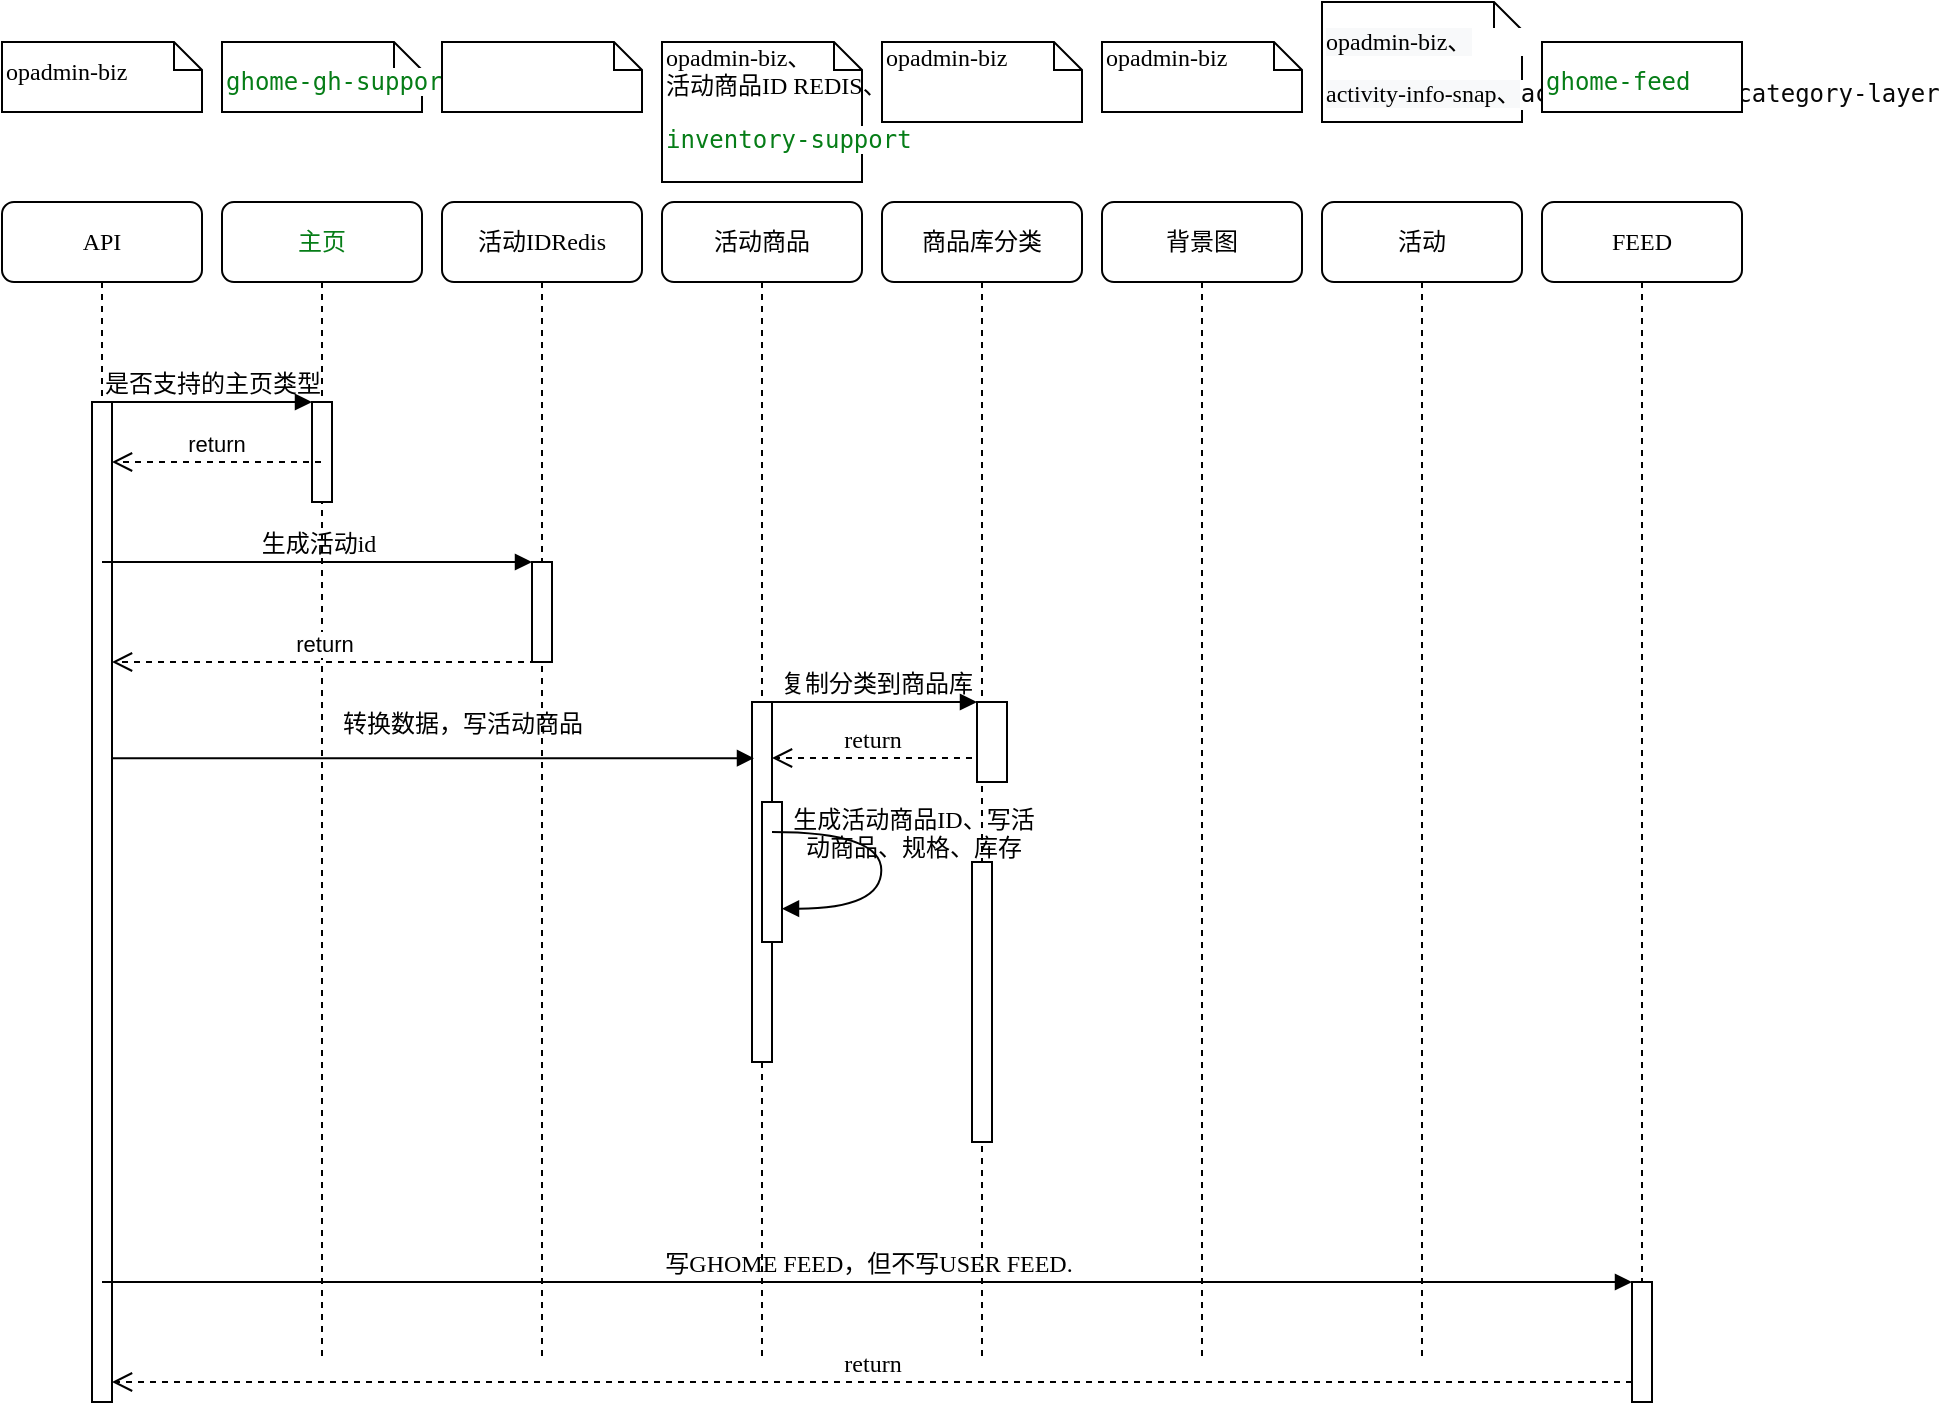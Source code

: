<mxfile version="20.2.8" type="github">
  <diagram name="Page-1" id="13e1069c-82ec-6db2-03f1-153e76fe0fe0">
    <mxGraphModel dx="1422" dy="762" grid="1" gridSize="10" guides="1" tooltips="1" connect="1" arrows="1" fold="1" page="1" pageScale="1" pageWidth="1100" pageHeight="850" background="none" math="0" shadow="0">
      <root>
        <mxCell id="0" />
        <mxCell id="1" parent="0" />
        <mxCell id="7baba1c4bc27f4b0-2" value="&lt;pre style=&quot;background-color:#ffffff;color:#080808;font-family:&#39;JetBrains Mono&#39;,monospace;font-size:9.0pt;&quot;&gt;&lt;span style=&quot;color:#067d17;&quot;&gt;主页&lt;/span&gt;&lt;/pre&gt;" style="shape=umlLifeline;perimeter=lifelinePerimeter;whiteSpace=wrap;html=1;container=1;collapsible=0;recursiveResize=0;outlineConnect=0;rounded=1;shadow=0;comic=0;labelBackgroundColor=none;strokeWidth=1;fontFamily=Verdana;fontSize=12;align=center;" parent="1" vertex="1">
          <mxGeometry x="210" y="110" width="100" height="580" as="geometry" />
        </mxCell>
        <mxCell id="7baba1c4bc27f4b0-10" value="" style="html=1;points=[];perimeter=orthogonalPerimeter;rounded=0;shadow=0;comic=0;labelBackgroundColor=none;strokeWidth=1;fontFamily=Verdana;fontSize=12;align=center;" parent="7baba1c4bc27f4b0-2" vertex="1">
          <mxGeometry x="45" y="100" width="10" height="50" as="geometry" />
        </mxCell>
        <mxCell id="7baba1c4bc27f4b0-3" value="活动IDRedis" style="shape=umlLifeline;perimeter=lifelinePerimeter;whiteSpace=wrap;html=1;container=1;collapsible=0;recursiveResize=0;outlineConnect=0;rounded=1;shadow=0;comic=0;labelBackgroundColor=none;strokeWidth=1;fontFamily=Verdana;fontSize=12;align=center;" parent="1" vertex="1">
          <mxGeometry x="320" y="110" width="100" height="580" as="geometry" />
        </mxCell>
        <mxCell id="7baba1c4bc27f4b0-13" value="" style="html=1;points=[];perimeter=orthogonalPerimeter;rounded=0;shadow=0;comic=0;labelBackgroundColor=none;strokeWidth=1;fontFamily=Verdana;fontSize=12;align=center;" parent="7baba1c4bc27f4b0-3" vertex="1">
          <mxGeometry x="45" y="180" width="10" height="50" as="geometry" />
        </mxCell>
        <mxCell id="7baba1c4bc27f4b0-4" value="商品库分类" style="shape=umlLifeline;perimeter=lifelinePerimeter;whiteSpace=wrap;html=1;container=1;collapsible=0;recursiveResize=0;outlineConnect=0;rounded=1;shadow=0;comic=0;labelBackgroundColor=none;strokeWidth=1;fontFamily=Verdana;fontSize=12;align=center;" parent="1" vertex="1">
          <mxGeometry x="540" y="110" width="100" height="580" as="geometry" />
        </mxCell>
        <mxCell id="7baba1c4bc27f4b0-19" value="" style="html=1;points=[];perimeter=orthogonalPerimeter;rounded=0;shadow=0;comic=0;labelBackgroundColor=none;strokeWidth=1;fontFamily=Verdana;fontSize=12;align=center;" parent="7baba1c4bc27f4b0-4" vertex="1">
          <mxGeometry x="47.5" y="250" width="15" height="40" as="geometry" />
        </mxCell>
        <mxCell id="7baba1c4bc27f4b0-5" value="活动商品" style="shape=umlLifeline;perimeter=lifelinePerimeter;whiteSpace=wrap;html=1;container=1;collapsible=0;recursiveResize=0;outlineConnect=0;rounded=1;shadow=0;comic=0;labelBackgroundColor=none;strokeWidth=1;fontFamily=Verdana;fontSize=12;align=center;" parent="1" vertex="1">
          <mxGeometry x="430" y="110" width="100" height="580" as="geometry" />
        </mxCell>
        <mxCell id="7baba1c4bc27f4b0-16" value="" style="html=1;points=[];perimeter=orthogonalPerimeter;rounded=0;shadow=0;comic=0;labelBackgroundColor=none;strokeWidth=1;fontFamily=Verdana;fontSize=12;align=center;" parent="7baba1c4bc27f4b0-5" vertex="1">
          <mxGeometry x="45" y="250" width="10" height="180" as="geometry" />
        </mxCell>
        <mxCell id="7baba1c4bc27f4b0-34" value="" style="html=1;points=[];perimeter=orthogonalPerimeter;rounded=0;shadow=0;comic=0;labelBackgroundColor=none;strokeWidth=1;fontFamily=Verdana;fontSize=12;align=center;" parent="7baba1c4bc27f4b0-5" vertex="1">
          <mxGeometry x="50" y="300" width="10" height="70" as="geometry" />
        </mxCell>
        <mxCell id="uvjcX-9irBK1Zf8yvH0O-14" value="" style="html=1;verticalAlign=bottom;endArrow=block;labelBackgroundColor=none;fontFamily=Verdana;fontSize=12;elbow=vertical;edgeStyle=orthogonalEdgeStyle;curved=1;entryX=1;entryY=0.286;entryPerimeter=0;exitX=1.038;exitY=0.345;exitPerimeter=0;" edge="1" parent="7baba1c4bc27f4b0-5">
          <mxGeometry relative="1" as="geometry">
            <mxPoint x="55.003" y="315" as="sourcePoint" />
            <mxPoint x="60.003" y="353.333" as="targetPoint" />
            <Array as="points">
              <mxPoint x="109.67" y="315" />
              <mxPoint x="109.67" y="353" />
            </Array>
          </mxGeometry>
        </mxCell>
        <mxCell id="7baba1c4bc27f4b0-6" value="背景图" style="shape=umlLifeline;perimeter=lifelinePerimeter;whiteSpace=wrap;html=1;container=1;collapsible=0;recursiveResize=0;outlineConnect=0;rounded=1;shadow=0;comic=0;labelBackgroundColor=none;strokeWidth=1;fontFamily=Verdana;fontSize=12;align=center;" parent="1" vertex="1">
          <mxGeometry x="650" y="110" width="100" height="580" as="geometry" />
        </mxCell>
        <mxCell id="7baba1c4bc27f4b0-7" value="活动" style="shape=umlLifeline;perimeter=lifelinePerimeter;whiteSpace=wrap;html=1;container=1;collapsible=0;recursiveResize=0;outlineConnect=0;rounded=1;shadow=0;comic=0;labelBackgroundColor=none;strokeWidth=1;fontFamily=Verdana;fontSize=12;align=center;" parent="1" vertex="1">
          <mxGeometry x="760" y="110" width="100" height="580" as="geometry" />
        </mxCell>
        <mxCell id="7baba1c4bc27f4b0-8" value="API" style="shape=umlLifeline;perimeter=lifelinePerimeter;whiteSpace=wrap;html=1;container=1;collapsible=0;recursiveResize=0;outlineConnect=0;rounded=1;shadow=0;comic=0;labelBackgroundColor=none;strokeWidth=1;fontFamily=Verdana;fontSize=12;align=center;" parent="1" vertex="1">
          <mxGeometry x="100" y="110" width="100" height="600" as="geometry" />
        </mxCell>
        <mxCell id="7baba1c4bc27f4b0-9" value="" style="html=1;points=[];perimeter=orthogonalPerimeter;rounded=0;shadow=0;comic=0;labelBackgroundColor=none;strokeWidth=1;fontFamily=Verdana;fontSize=12;align=center;" parent="7baba1c4bc27f4b0-8" vertex="1">
          <mxGeometry x="45" y="100" width="10" height="500" as="geometry" />
        </mxCell>
        <mxCell id="7baba1c4bc27f4b0-20" value="复制分类到商品库" style="html=1;verticalAlign=bottom;endArrow=block;entryX=0;entryY=0;labelBackgroundColor=none;fontFamily=Verdana;fontSize=12;edgeStyle=elbowEdgeStyle;elbow=vertical;" parent="1" source="7baba1c4bc27f4b0-16" target="7baba1c4bc27f4b0-19" edge="1">
          <mxGeometry relative="1" as="geometry">
            <mxPoint x="650" y="230" as="sourcePoint" />
          </mxGeometry>
        </mxCell>
        <mxCell id="7baba1c4bc27f4b0-21" value="return" style="html=1;verticalAlign=bottom;endArrow=open;dashed=1;endSize=8;labelBackgroundColor=none;fontFamily=Verdana;fontSize=12;edgeStyle=elbowEdgeStyle;elbow=vertical;exitX=-0.167;exitY=0.7;exitDx=0;exitDy=0;exitPerimeter=0;" parent="1" source="7baba1c4bc27f4b0-19" target="7baba1c4bc27f4b0-16" edge="1">
          <mxGeometry relative="1" as="geometry">
            <mxPoint x="650" y="306" as="targetPoint" />
          </mxGeometry>
        </mxCell>
        <mxCell id="7baba1c4bc27f4b0-22" value="" style="html=1;points=[];perimeter=orthogonalPerimeter;rounded=0;shadow=0;comic=0;labelBackgroundColor=none;strokeWidth=1;fontFamily=Verdana;fontSize=12;align=center;" parent="1" vertex="1">
          <mxGeometry x="585" y="440" width="10" height="140" as="geometry" />
        </mxCell>
        <mxCell id="7baba1c4bc27f4b0-23" value="转换数据，写活动商品" style="html=1;verticalAlign=bottom;endArrow=block;labelBackgroundColor=none;fontFamily=Verdana;fontSize=12;entryX=0.1;entryY=0.156;entryDx=0;entryDy=0;entryPerimeter=0;" parent="1" source="7baba1c4bc27f4b0-9" target="7baba1c4bc27f4b0-16" edge="1">
          <mxGeometry x="0.09" y="8" relative="1" as="geometry">
            <mxPoint x="510" y="420" as="sourcePoint" />
            <mxPoint as="offset" />
          </mxGeometry>
        </mxCell>
        <mxCell id="7baba1c4bc27f4b0-29" value="写GHOME FEED，但不写USER FEED." style="html=1;verticalAlign=bottom;endArrow=block;entryX=0;entryY=0;labelBackgroundColor=none;fontFamily=Verdana;fontSize=12;edgeStyle=elbowEdgeStyle;elbow=vertical;" parent="1" source="7baba1c4bc27f4b0-8" target="7baba1c4bc27f4b0-28" edge="1">
          <mxGeometry relative="1" as="geometry">
            <mxPoint x="600" y="550" as="sourcePoint" />
          </mxGeometry>
        </mxCell>
        <mxCell id="7baba1c4bc27f4b0-30" value="return" style="html=1;verticalAlign=bottom;endArrow=open;dashed=1;endSize=8;labelBackgroundColor=none;fontFamily=Verdana;fontSize=12;edgeStyle=elbowEdgeStyle;elbow=vertical;" parent="1" source="7baba1c4bc27f4b0-28" target="7baba1c4bc27f4b0-9" edge="1">
          <mxGeometry relative="1" as="geometry">
            <mxPoint x="800" y="626" as="targetPoint" />
            <Array as="points">
              <mxPoint x="500" y="700" />
              <mxPoint x="570" y="600" />
            </Array>
          </mxGeometry>
        </mxCell>
        <mxCell id="7baba1c4bc27f4b0-11" value="是否支持的主页类型" style="html=1;verticalAlign=bottom;endArrow=block;entryX=0;entryY=0;labelBackgroundColor=none;fontFamily=Verdana;fontSize=12;edgeStyle=elbowEdgeStyle;elbow=vertical;" parent="1" source="7baba1c4bc27f4b0-9" target="7baba1c4bc27f4b0-10" edge="1">
          <mxGeometry relative="1" as="geometry">
            <mxPoint x="220" y="190" as="sourcePoint" />
          </mxGeometry>
        </mxCell>
        <mxCell id="7baba1c4bc27f4b0-14" value="生成活动id" style="html=1;verticalAlign=bottom;endArrow=block;entryX=0;entryY=0;labelBackgroundColor=none;fontFamily=Verdana;fontSize=12;edgeStyle=elbowEdgeStyle;elbow=vertical;" parent="1" source="7baba1c4bc27f4b0-8" target="7baba1c4bc27f4b0-13" edge="1">
          <mxGeometry relative="1" as="geometry">
            <mxPoint x="370" y="200" as="sourcePoint" />
          </mxGeometry>
        </mxCell>
        <mxCell id="7baba1c4bc27f4b0-40" value="&lt;span style=&quot;text-align: center;&quot;&gt;opadmin-biz&lt;/span&gt;" style="shape=note;whiteSpace=wrap;html=1;size=14;verticalAlign=middle;align=left;spacingTop=-6;rounded=0;shadow=0;comic=0;labelBackgroundColor=none;strokeWidth=1;fontFamily=Verdana;fontSize=12" parent="1" vertex="1">
          <mxGeometry x="100" y="30" width="100" height="35" as="geometry" />
        </mxCell>
        <mxCell id="7baba1c4bc27f4b0-41" value="&lt;pre style=&quot;background-color:#ffffff;color:#080808;font-family:&#39;JetBrains Mono&#39;,monospace;font-size:9.0pt;&quot;&gt;&lt;span style=&quot;color:#067d17;&quot;&gt;ghome-gh-support&lt;/span&gt;&lt;/pre&gt;" style="shape=note;whiteSpace=wrap;html=1;size=14;verticalAlign=top;align=left;spacingTop=-6;rounded=0;shadow=0;comic=0;labelBackgroundColor=none;strokeWidth=1;fontFamily=Verdana;fontSize=12" parent="1" vertex="1">
          <mxGeometry x="210" y="30" width="100" height="35" as="geometry" />
        </mxCell>
        <mxCell id="7baba1c4bc27f4b0-42" value="&lt;div style=&quot;text-align: center;&quot;&gt;&lt;br&gt;&lt;/div&gt;" style="shape=note;whiteSpace=wrap;html=1;size=14;verticalAlign=top;align=left;spacingTop=-6;rounded=0;shadow=0;comic=0;labelBackgroundColor=none;strokeWidth=1;fontFamily=Verdana;fontSize=12" parent="1" vertex="1">
          <mxGeometry x="320" y="30" width="100" height="35" as="geometry" />
        </mxCell>
        <mxCell id="7baba1c4bc27f4b0-43" value="&lt;span style=&quot;text-align: center;&quot;&gt;opadmin-biz、&lt;br&gt;活动商品ID REDIS、&lt;br&gt;&lt;/span&gt;&lt;pre style=&quot;background-color:#ffffff;color:#080808;font-family:&#39;JetBrains Mono&#39;,monospace;font-size:9.0pt;&quot;&gt;&lt;span style=&quot;color:#067d17;&quot;&gt;inventory-support&lt;/span&gt;&lt;/pre&gt;&lt;span style=&quot;text-align: center;&quot;&gt;&lt;br&gt;&lt;/span&gt;" style="shape=note;whiteSpace=wrap;html=1;size=14;verticalAlign=top;align=left;spacingTop=-6;rounded=0;shadow=0;comic=0;labelBackgroundColor=none;strokeWidth=1;fontFamily=Verdana;fontSize=12" parent="1" vertex="1">
          <mxGeometry x="430" y="30" width="100" height="70" as="geometry" />
        </mxCell>
        <mxCell id="7baba1c4bc27f4b0-44" value="&lt;span style=&quot;text-align: center;&quot;&gt;opadmin-biz&lt;/span&gt;" style="shape=note;whiteSpace=wrap;html=1;size=14;verticalAlign=top;align=left;spacingTop=-6;rounded=0;shadow=0;comic=0;labelBackgroundColor=none;strokeWidth=1;fontFamily=Verdana;fontSize=12" parent="1" vertex="1">
          <mxGeometry x="540" y="30" width="100" height="40" as="geometry" />
        </mxCell>
        <mxCell id="7baba1c4bc27f4b0-45" value="&lt;span style=&quot;text-align: center;&quot;&gt;opadmin-biz&lt;/span&gt;" style="shape=note;whiteSpace=wrap;html=1;size=14;verticalAlign=top;align=left;spacingTop=-6;rounded=0;shadow=0;comic=0;labelBackgroundColor=none;strokeWidth=1;fontFamily=Verdana;fontSize=12" parent="1" vertex="1">
          <mxGeometry x="650" y="30" width="100" height="35" as="geometry" />
        </mxCell>
        <mxCell id="7baba1c4bc27f4b0-46" value="&lt;pre style=&quot;background-color:#ffffff;color:#080808;font-family:&#39;JetBrains Mono&#39;,monospace;font-size:9.0pt;&quot;&gt;&lt;span style=&quot;color: rgb(0, 0, 0); font-family: Verdana; text-align: center; background-color: rgb(248, 249, 250);&quot;&gt;opadmin-biz、&lt;/span&gt;&lt;br&gt;&lt;/pre&gt;&lt;pre style=&quot;background-color:#ffffff;color:#080808;font-family:&#39;JetBrains Mono&#39;,monospace;font-size:9.0pt;&quot;&gt;&lt;span style=&quot;color: rgb(0, 0, 0); font-family: Verdana; text-align: center; background-color: rgb(248, 249, 250);&quot;&gt;activity-info-snap、&lt;/span&gt;activity-goods-category-layer&lt;/pre&gt;" style="shape=note;whiteSpace=wrap;html=1;size=14;verticalAlign=top;align=left;spacingTop=-6;rounded=0;shadow=0;comic=0;labelBackgroundColor=none;strokeWidth=1;fontFamily=Verdana;fontSize=12" parent="1" vertex="1">
          <mxGeometry x="760" y="10" width="100" height="60" as="geometry" />
        </mxCell>
        <mxCell id="uvjcX-9irBK1Zf8yvH0O-3" value="return" style="html=1;verticalAlign=bottom;endArrow=open;dashed=1;endSize=8;rounded=0;exitX=0.2;exitY=1;exitDx=0;exitDy=0;exitPerimeter=0;" edge="1" parent="1" source="7baba1c4bc27f4b0-13" target="7baba1c4bc27f4b0-9">
          <mxGeometry relative="1" as="geometry">
            <mxPoint x="370" y="230" as="sourcePoint" />
            <mxPoint x="290" y="230" as="targetPoint" />
          </mxGeometry>
        </mxCell>
        <mxCell id="uvjcX-9irBK1Zf8yvH0O-8" value="FEED" style="shape=umlLifeline;perimeter=lifelinePerimeter;whiteSpace=wrap;html=1;container=1;collapsible=0;recursiveResize=0;outlineConnect=0;rounded=1;shadow=0;comic=0;labelBackgroundColor=none;strokeWidth=1;fontFamily=Verdana;fontSize=12;align=center;" vertex="1" parent="1">
          <mxGeometry x="870" y="110" width="100" height="600" as="geometry" />
        </mxCell>
        <mxCell id="7baba1c4bc27f4b0-28" value="" style="html=1;points=[];perimeter=orthogonalPerimeter;rounded=0;shadow=0;comic=0;labelBackgroundColor=none;strokeWidth=1;fontFamily=Verdana;fontSize=12;align=center;" parent="uvjcX-9irBK1Zf8yvH0O-8" vertex="1">
          <mxGeometry x="45" y="540" width="10" height="60" as="geometry" />
        </mxCell>
        <mxCell id="uvjcX-9irBK1Zf8yvH0O-9" value="&lt;pre style=&quot;background-color:#ffffff;color:#080808;font-family:&#39;JetBrains Mono&#39;,monospace;font-size:9.0pt;&quot;&gt;&lt;span style=&quot;color:#067d17;&quot;&gt;ghome-feed&lt;/span&gt;&lt;/pre&gt;" style="shape=note;whiteSpace=wrap;html=1;size=0;verticalAlign=top;align=left;spacingTop=-6;rounded=0;shadow=0;comic=0;labelBackgroundColor=none;strokeWidth=1;fontFamily=Verdana;fontSize=12" vertex="1" parent="1">
          <mxGeometry x="870" y="30" width="100" height="35" as="geometry" />
        </mxCell>
        <mxCell id="uvjcX-9irBK1Zf8yvH0O-11" value="return" style="html=1;verticalAlign=bottom;endArrow=open;dashed=1;endSize=8;rounded=0;" edge="1" parent="1" source="7baba1c4bc27f4b0-2" target="7baba1c4bc27f4b0-9">
          <mxGeometry relative="1" as="geometry">
            <mxPoint x="250" y="220" as="sourcePoint" />
            <mxPoint x="170" y="210" as="targetPoint" />
            <Array as="points">
              <mxPoint x="220" y="240" />
            </Array>
          </mxGeometry>
        </mxCell>
        <mxCell id="uvjcX-9irBK1Zf8yvH0O-15" value="&lt;div style=&quot;text-align: center;&quot;&gt;&lt;font face=&quot;Verdana&quot;&gt;生成活动商品ID、写活动商品、规格、库存&lt;/font&gt;&lt;/div&gt;" style="text;whiteSpace=wrap;html=1;" vertex="1" parent="1">
          <mxGeometry x="490" y="405" width="130" height="40" as="geometry" />
        </mxCell>
      </root>
    </mxGraphModel>
  </diagram>
</mxfile>
